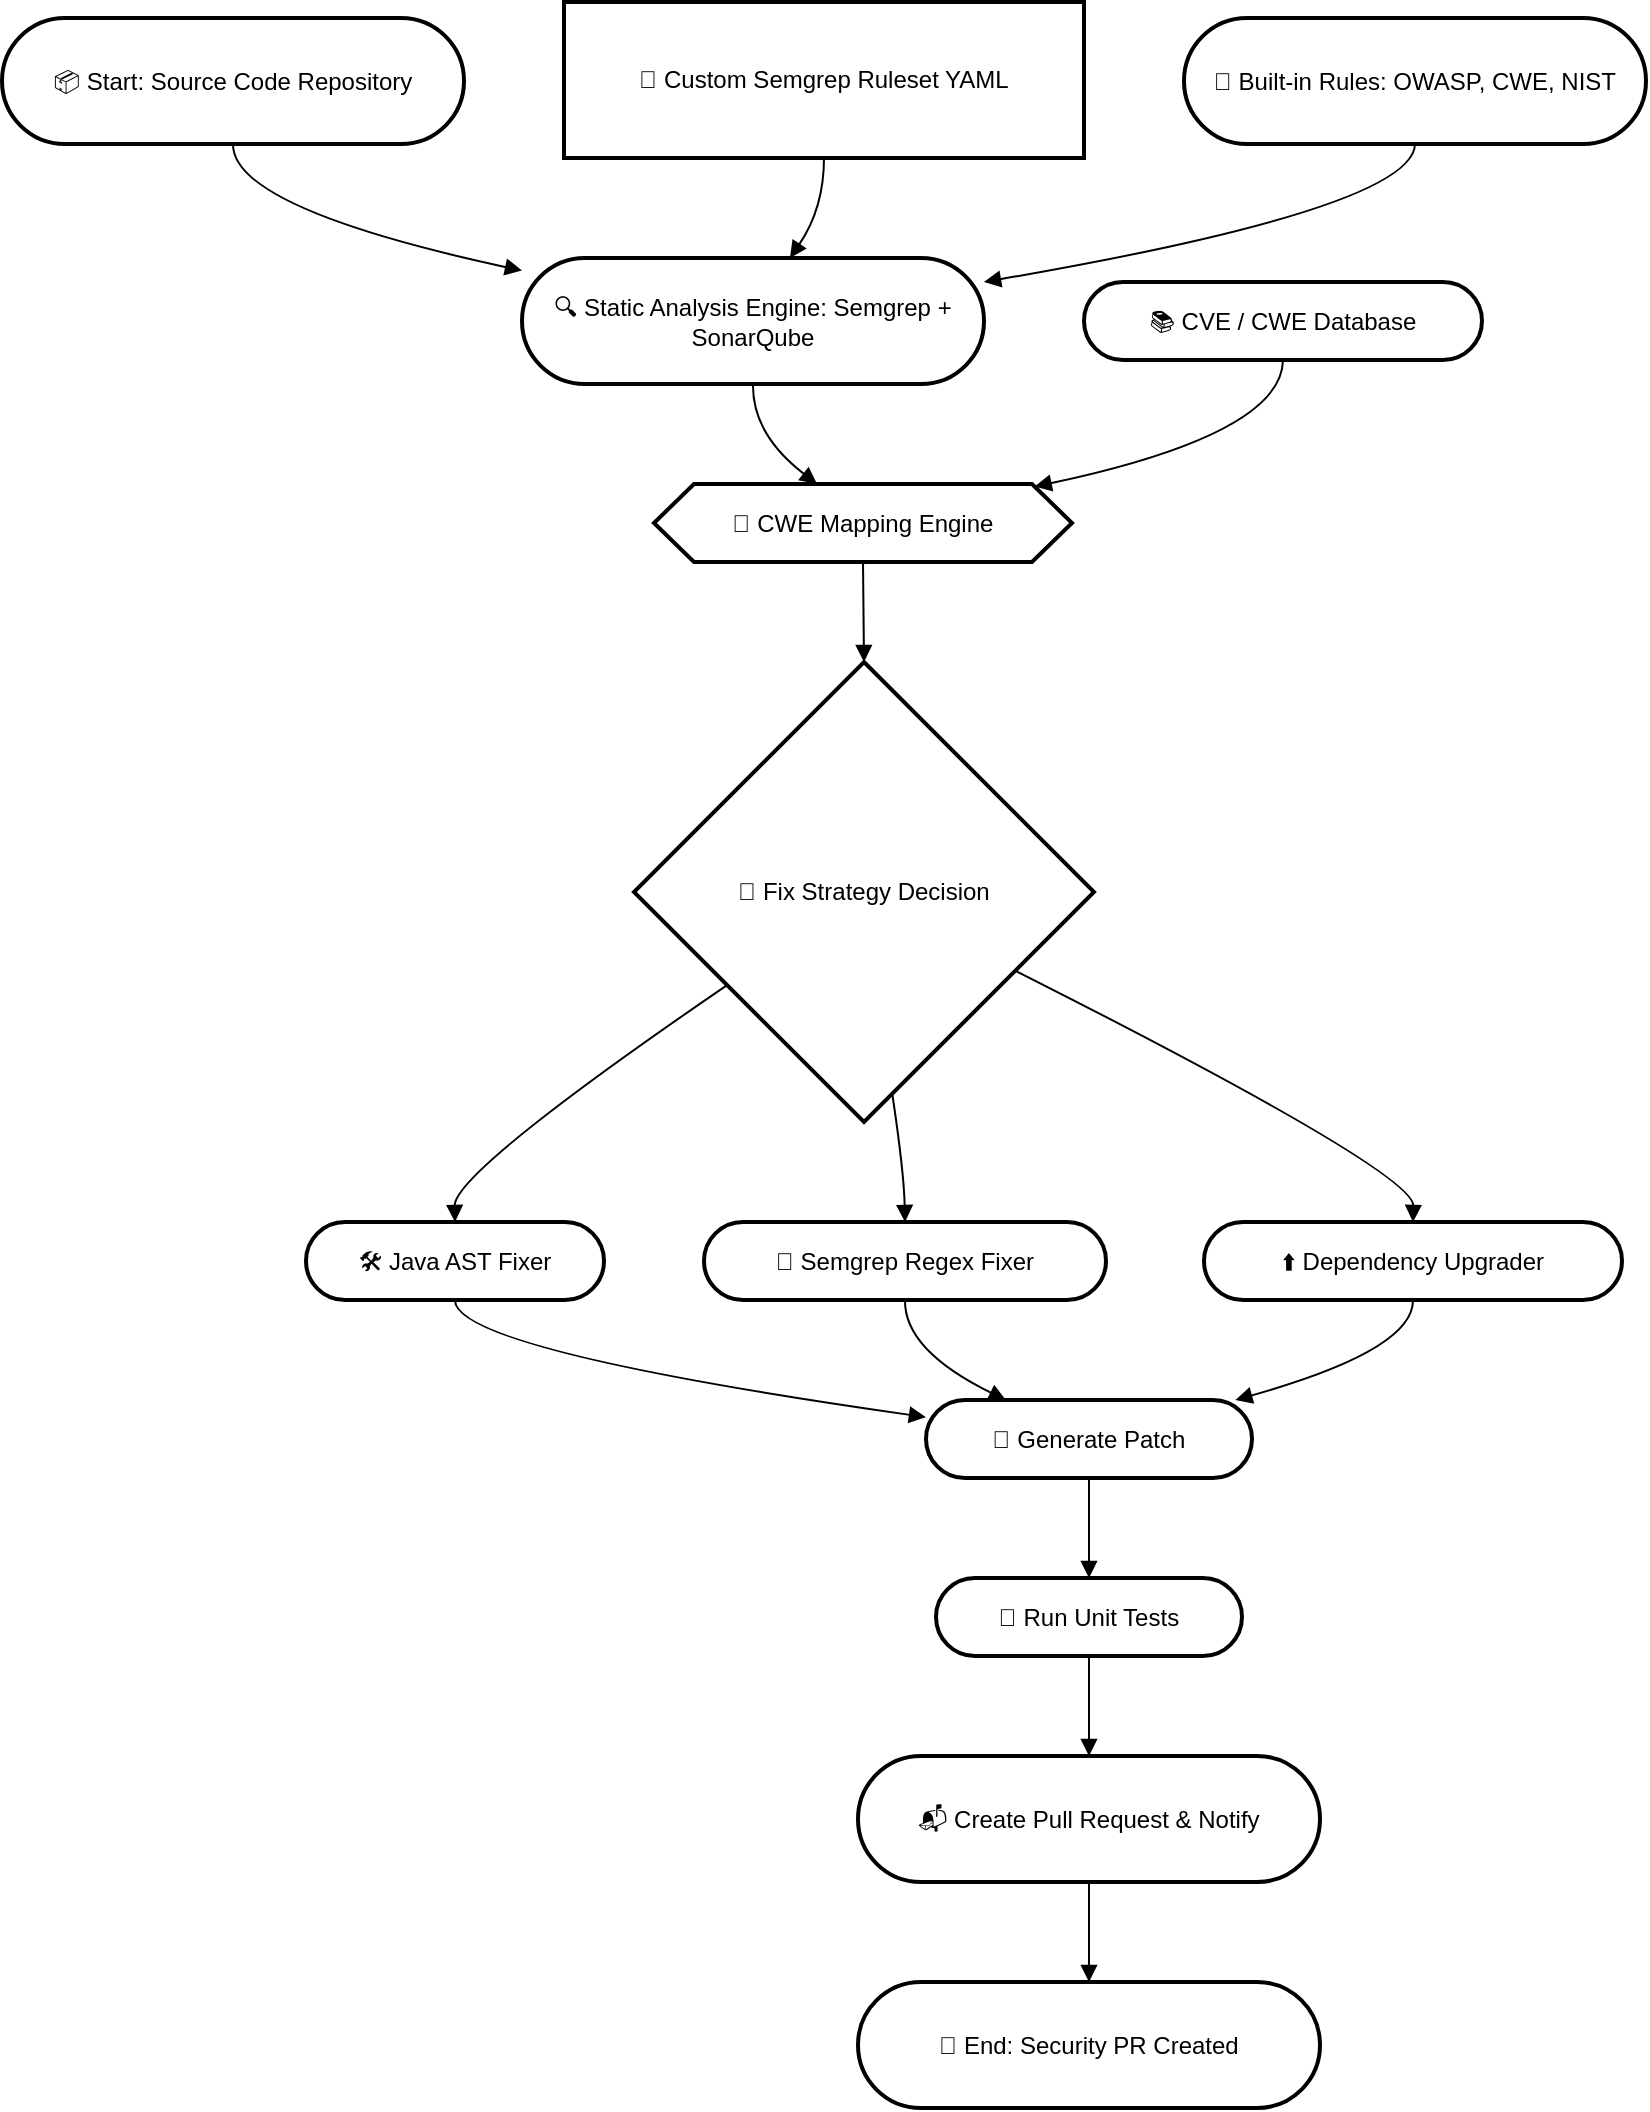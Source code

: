 <mxfile version="27.0.9">
  <diagram name="Page-1" id="ICtThwN0vf6vSL7JQx7s">
    <mxGraphModel dx="1011" dy="501" grid="1" gridSize="10" guides="1" tooltips="1" connect="1" arrows="1" fold="1" page="1" pageScale="1" pageWidth="850" pageHeight="1100" math="0" shadow="0">
      <root>
        <mxCell id="0" />
        <mxCell id="1" parent="0" />
        <mxCell id="-qgboMT944nvbnP41wiJ-1" value="📦 Start: Source Code Repository" style="rounded=1;whiteSpace=wrap;arcSize=50;strokeWidth=2;" vertex="1" parent="1">
          <mxGeometry x="20" y="28" width="231" height="63" as="geometry" />
        </mxCell>
        <mxCell id="-qgboMT944nvbnP41wiJ-2" value="📜 Custom Semgrep Ruleset YAML" style="whiteSpace=wrap;strokeWidth=2;" vertex="1" parent="1">
          <mxGeometry x="301" y="20" width="260" height="78" as="geometry" />
        </mxCell>
        <mxCell id="-qgboMT944nvbnP41wiJ-3" value="🧠 Built-in Rules: OWASP, CWE, NIST" style="rounded=1;whiteSpace=wrap;arcSize=50;strokeWidth=2;" vertex="1" parent="1">
          <mxGeometry x="611" y="28" width="231" height="63" as="geometry" />
        </mxCell>
        <mxCell id="-qgboMT944nvbnP41wiJ-4" value="📚 CVE / CWE Database" style="rounded=1;whiteSpace=wrap;arcSize=50;strokeWidth=2;" vertex="1" parent="1">
          <mxGeometry x="561" y="160" width="199" height="39" as="geometry" />
        </mxCell>
        <mxCell id="-qgboMT944nvbnP41wiJ-5" value="🔍 Static Analysis Engine: Semgrep + SonarQube" style="rounded=1;whiteSpace=wrap;arcSize=50;strokeWidth=2;" vertex="1" parent="1">
          <mxGeometry x="280" y="148" width="231" height="63" as="geometry" />
        </mxCell>
        <mxCell id="-qgboMT944nvbnP41wiJ-6" value="🧩 CWE Mapping Engine" style="shape=hexagon;perimeter=hexagonPerimeter2;fixedSize=1;strokeWidth=2;whiteSpace=wrap;" vertex="1" parent="1">
          <mxGeometry x="346" y="261" width="209" height="39" as="geometry" />
        </mxCell>
        <mxCell id="-qgboMT944nvbnP41wiJ-7" value="🤖 Fix Strategy Decision" style="rhombus;strokeWidth=2;whiteSpace=wrap;" vertex="1" parent="1">
          <mxGeometry x="336" y="350" width="230" height="230" as="geometry" />
        </mxCell>
        <mxCell id="-qgboMT944nvbnP41wiJ-8" value="🛠 Java AST Fixer" style="rounded=1;whiteSpace=wrap;arcSize=50;strokeWidth=2;" vertex="1" parent="1">
          <mxGeometry x="172" y="630" width="149" height="39" as="geometry" />
        </mxCell>
        <mxCell id="-qgboMT944nvbnP41wiJ-9" value="🔧 Semgrep Regex Fixer" style="rounded=1;whiteSpace=wrap;arcSize=50;strokeWidth=2;" vertex="1" parent="1">
          <mxGeometry x="371" y="630" width="201" height="39" as="geometry" />
        </mxCell>
        <mxCell id="-qgboMT944nvbnP41wiJ-10" value="⬆️ Dependency Upgrader" style="rounded=1;whiteSpace=wrap;arcSize=50;strokeWidth=2;" vertex="1" parent="1">
          <mxGeometry x="621" y="630" width="209" height="39" as="geometry" />
        </mxCell>
        <mxCell id="-qgboMT944nvbnP41wiJ-11" value="📄 Generate Patch" style="rounded=1;whiteSpace=wrap;arcSize=50;strokeWidth=2;" vertex="1" parent="1">
          <mxGeometry x="482" y="719" width="163" height="39" as="geometry" />
        </mxCell>
        <mxCell id="-qgboMT944nvbnP41wiJ-12" value="🧪 Run Unit Tests" style="rounded=1;whiteSpace=wrap;arcSize=50;strokeWidth=2;" vertex="1" parent="1">
          <mxGeometry x="487" y="808" width="153" height="39" as="geometry" />
        </mxCell>
        <mxCell id="-qgboMT944nvbnP41wiJ-13" value="📬 Create Pull Request &amp; Notify" style="rounded=1;whiteSpace=wrap;arcSize=50;strokeWidth=2;" vertex="1" parent="1">
          <mxGeometry x="448" y="897" width="231" height="63" as="geometry" />
        </mxCell>
        <mxCell id="-qgboMT944nvbnP41wiJ-14" value="🏁 End: Security PR Created" style="rounded=1;whiteSpace=wrap;arcSize=50;strokeWidth=2;" vertex="1" parent="1">
          <mxGeometry x="448" y="1010" width="231" height="63" as="geometry" />
        </mxCell>
        <mxCell id="-qgboMT944nvbnP41wiJ-15" value="" style="curved=1;startArrow=none;endArrow=block;exitX=0.5;exitY=0.99;entryX=0;entryY=0.1;rounded=0;" edge="1" parent="1" source="-qgboMT944nvbnP41wiJ-1" target="-qgboMT944nvbnP41wiJ-5">
          <mxGeometry relative="1" as="geometry">
            <Array as="points">
              <mxPoint x="135" y="123" />
            </Array>
          </mxGeometry>
        </mxCell>
        <mxCell id="-qgboMT944nvbnP41wiJ-16" value="" style="curved=1;startArrow=none;endArrow=block;exitX=0.5;exitY=1;entryX=0.58;entryY=0;rounded=0;" edge="1" parent="1" source="-qgboMT944nvbnP41wiJ-2" target="-qgboMT944nvbnP41wiJ-5">
          <mxGeometry relative="1" as="geometry">
            <Array as="points">
              <mxPoint x="431" y="123" />
            </Array>
          </mxGeometry>
        </mxCell>
        <mxCell id="-qgboMT944nvbnP41wiJ-17" value="" style="curved=1;startArrow=none;endArrow=block;exitX=0.5;exitY=0.99;entryX=1;entryY=0.19;rounded=0;" edge="1" parent="1" source="-qgboMT944nvbnP41wiJ-3" target="-qgboMT944nvbnP41wiJ-5">
          <mxGeometry relative="1" as="geometry">
            <Array as="points">
              <mxPoint x="726" y="123" />
            </Array>
          </mxGeometry>
        </mxCell>
        <mxCell id="-qgboMT944nvbnP41wiJ-18" value="" style="curved=1;startArrow=none;endArrow=block;exitX=0.5;exitY=1;entryX=0.39;entryY=0;rounded=0;" edge="1" parent="1" source="-qgboMT944nvbnP41wiJ-5" target="-qgboMT944nvbnP41wiJ-6">
          <mxGeometry relative="1" as="geometry">
            <Array as="points">
              <mxPoint x="395" y="236" />
            </Array>
          </mxGeometry>
        </mxCell>
        <mxCell id="-qgboMT944nvbnP41wiJ-19" value="" style="curved=1;startArrow=none;endArrow=block;exitX=0.5;exitY=1;entryX=0.94;entryY=0;rounded=0;" edge="1" parent="1" source="-qgboMT944nvbnP41wiJ-4" target="-qgboMT944nvbnP41wiJ-6">
          <mxGeometry relative="1" as="geometry">
            <Array as="points">
              <mxPoint x="660" y="236" />
            </Array>
          </mxGeometry>
        </mxCell>
        <mxCell id="-qgboMT944nvbnP41wiJ-20" value="" style="curved=1;startArrow=none;endArrow=block;exitX=0.5;exitY=1;entryX=0.5;entryY=0;rounded=0;" edge="1" parent="1" source="-qgboMT944nvbnP41wiJ-6" target="-qgboMT944nvbnP41wiJ-7">
          <mxGeometry relative="1" as="geometry">
            <Array as="points" />
          </mxGeometry>
        </mxCell>
        <mxCell id="-qgboMT944nvbnP41wiJ-21" value="" style="curved=1;startArrow=none;endArrow=block;exitX=0;exitY=0.84;entryX=0.5;entryY=0.01;rounded=0;" edge="1" parent="1" source="-qgboMT944nvbnP41wiJ-7" target="-qgboMT944nvbnP41wiJ-8">
          <mxGeometry relative="1" as="geometry">
            <Array as="points">
              <mxPoint x="246" y="605" />
            </Array>
          </mxGeometry>
        </mxCell>
        <mxCell id="-qgboMT944nvbnP41wiJ-22" value="" style="curved=1;startArrow=none;endArrow=block;exitX=0.57;exitY=1;entryX=0.5;entryY=0.01;rounded=0;" edge="1" parent="1" source="-qgboMT944nvbnP41wiJ-7" target="-qgboMT944nvbnP41wiJ-9">
          <mxGeometry relative="1" as="geometry">
            <Array as="points">
              <mxPoint x="471" y="605" />
            </Array>
          </mxGeometry>
        </mxCell>
        <mxCell id="-qgboMT944nvbnP41wiJ-23" value="" style="curved=1;startArrow=none;endArrow=block;exitX=1;exitY=0.76;entryX=0.5;entryY=0.01;rounded=0;" edge="1" parent="1" source="-qgboMT944nvbnP41wiJ-7" target="-qgboMT944nvbnP41wiJ-10">
          <mxGeometry relative="1" as="geometry">
            <Array as="points">
              <mxPoint x="726" y="605" />
            </Array>
          </mxGeometry>
        </mxCell>
        <mxCell id="-qgboMT944nvbnP41wiJ-24" value="" style="curved=1;startArrow=none;endArrow=block;exitX=0.5;exitY=1.01;entryX=0;entryY=0.22;rounded=0;" edge="1" parent="1" source="-qgboMT944nvbnP41wiJ-8" target="-qgboMT944nvbnP41wiJ-11">
          <mxGeometry relative="1" as="geometry">
            <Array as="points">
              <mxPoint x="246" y="694" />
            </Array>
          </mxGeometry>
        </mxCell>
        <mxCell id="-qgboMT944nvbnP41wiJ-25" value="" style="curved=1;startArrow=none;endArrow=block;exitX=0.5;exitY=1.01;entryX=0.25;entryY=0.01;rounded=0;" edge="1" parent="1" source="-qgboMT944nvbnP41wiJ-9" target="-qgboMT944nvbnP41wiJ-11">
          <mxGeometry relative="1" as="geometry">
            <Array as="points">
              <mxPoint x="471" y="694" />
            </Array>
          </mxGeometry>
        </mxCell>
        <mxCell id="-qgboMT944nvbnP41wiJ-26" value="" style="curved=1;startArrow=none;endArrow=block;exitX=0.5;exitY=1.01;entryX=0.94;entryY=0.01;rounded=0;" edge="1" parent="1" source="-qgboMT944nvbnP41wiJ-10" target="-qgboMT944nvbnP41wiJ-11">
          <mxGeometry relative="1" as="geometry">
            <Array as="points">
              <mxPoint x="726" y="694" />
            </Array>
          </mxGeometry>
        </mxCell>
        <mxCell id="-qgboMT944nvbnP41wiJ-27" value="" style="curved=1;startArrow=none;endArrow=block;exitX=0.5;exitY=1.01;entryX=0.5;entryY=0.01;rounded=0;" edge="1" parent="1" source="-qgboMT944nvbnP41wiJ-11" target="-qgboMT944nvbnP41wiJ-12">
          <mxGeometry relative="1" as="geometry">
            <Array as="points" />
          </mxGeometry>
        </mxCell>
        <mxCell id="-qgboMT944nvbnP41wiJ-28" value="" style="curved=1;startArrow=none;endArrow=block;exitX=0.5;exitY=1.01;entryX=0.5;entryY=0.01;rounded=0;" edge="1" parent="1" source="-qgboMT944nvbnP41wiJ-12" target="-qgboMT944nvbnP41wiJ-13">
          <mxGeometry relative="1" as="geometry">
            <Array as="points" />
          </mxGeometry>
        </mxCell>
        <mxCell id="-qgboMT944nvbnP41wiJ-29" value="" style="curved=1;startArrow=none;endArrow=block;exitX=0.5;exitY=1.01;entryX=0.5;entryY=0.01;rounded=0;" edge="1" parent="1" source="-qgboMT944nvbnP41wiJ-13" target="-qgboMT944nvbnP41wiJ-14">
          <mxGeometry relative="1" as="geometry">
            <Array as="points" />
          </mxGeometry>
        </mxCell>
      </root>
    </mxGraphModel>
  </diagram>
</mxfile>
